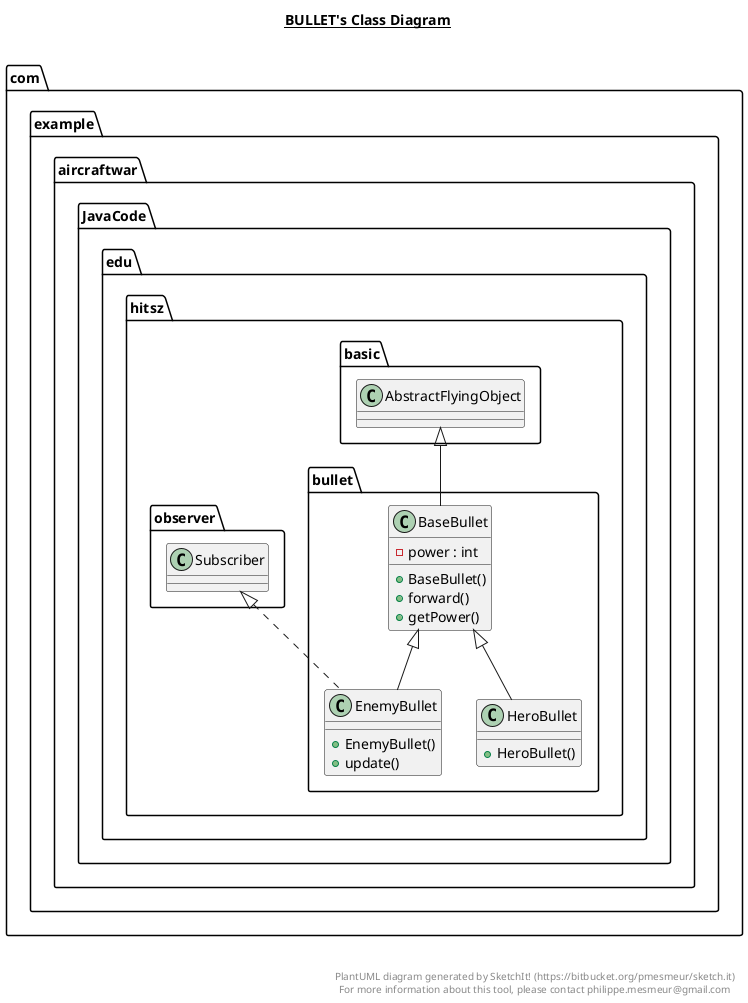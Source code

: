 @startuml

title __BULLET's Class Diagram__\n

  namespace com.example.aircraftwar {
    namespace JavaCode.edu.hitsz {
      namespace bullet {
        class com.example.aircraftwar.JavaCode.edu.hitsz.bullet.BaseBullet {
            - power : int
            + BaseBullet()
            + forward()
            + getPower()
        }
      }
    }
  }
  

  namespace com.example.aircraftwar {
    namespace JavaCode.edu.hitsz {
      namespace bullet {
        class com.example.aircraftwar.JavaCode.edu.hitsz.bullet.EnemyBullet {
            + EnemyBullet()
            + update()
        }
      }
    }
  }
  

  namespace com.example.aircraftwar {
    namespace JavaCode.edu.hitsz {
      namespace bullet {
        class com.example.aircraftwar.JavaCode.edu.hitsz.bullet.HeroBullet {
            + HeroBullet()
        }
      }
    }
  }
  

  com.example.aircraftwar.JavaCode.edu.hitsz.bullet.BaseBullet -up-|> com.example.aircraftwar.JavaCode.edu.hitsz.basic.AbstractFlyingObject
  com.example.aircraftwar.JavaCode.edu.hitsz.bullet.EnemyBullet .up.|> com.example.aircraftwar.JavaCode.edu.hitsz.observer.Subscriber
  com.example.aircraftwar.JavaCode.edu.hitsz.bullet.EnemyBullet -up-|> com.example.aircraftwar.JavaCode.edu.hitsz.bullet.BaseBullet
  com.example.aircraftwar.JavaCode.edu.hitsz.bullet.HeroBullet -up-|> com.example.aircraftwar.JavaCode.edu.hitsz.bullet.BaseBullet


right footer


PlantUML diagram generated by SketchIt! (https://bitbucket.org/pmesmeur/sketch.it)
For more information about this tool, please contact philippe.mesmeur@gmail.com
endfooter

@enduml
